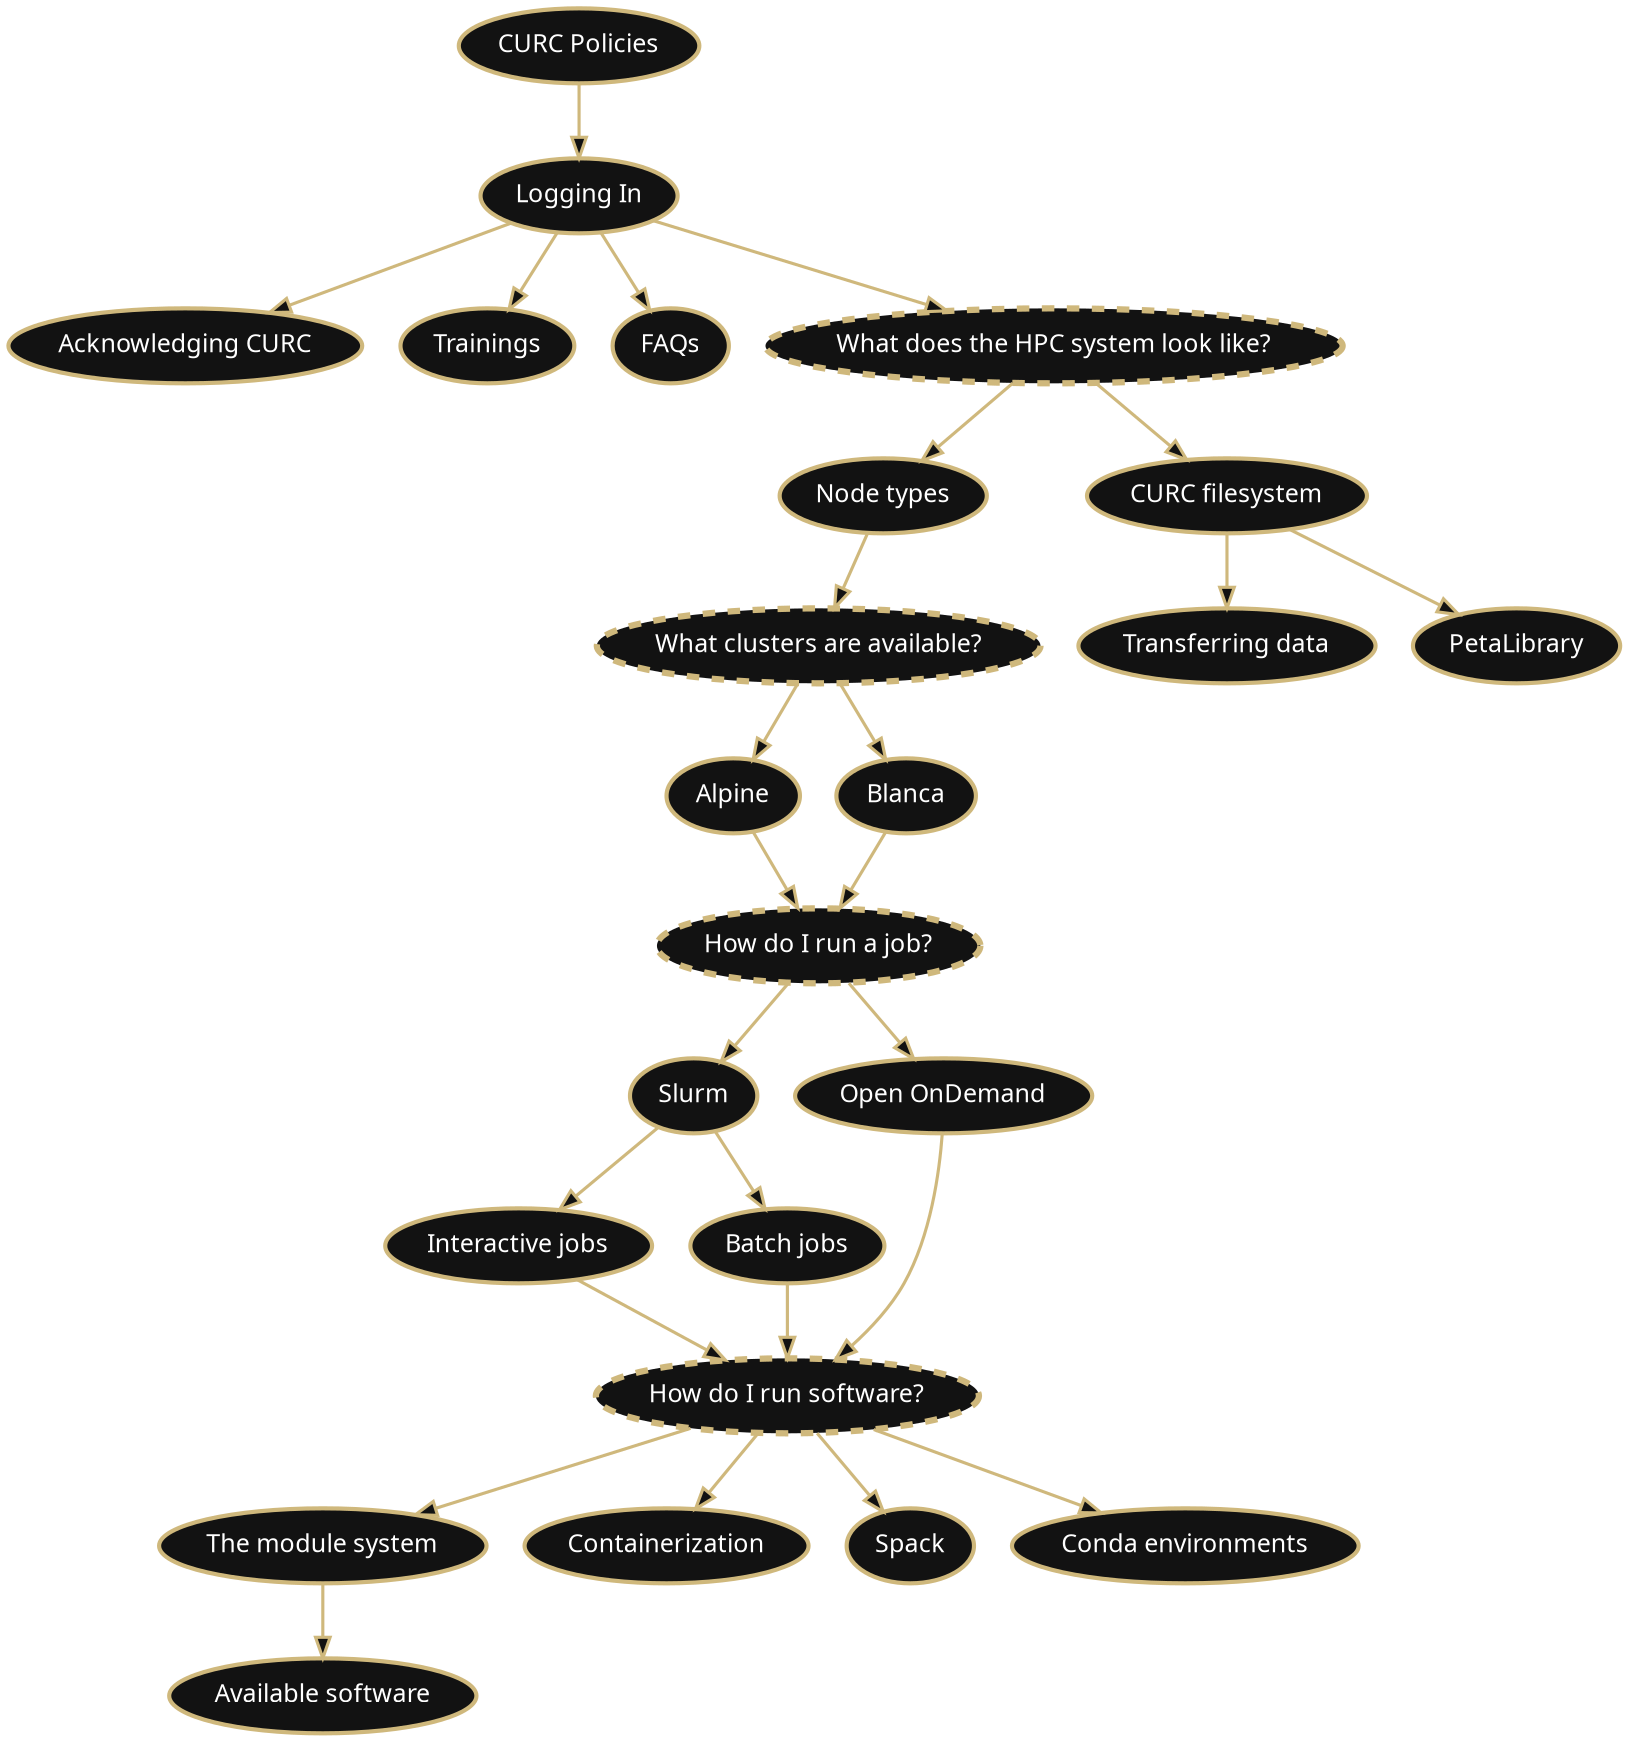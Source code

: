 digraph "" {
         bgcolor="transparent";
         ranksep="0.5 equally";
         graph [id="doc-flowchart"];
         node [fontname="Verdana", fontsize="12", color="#CFB87C", style="filled", fillcolor="#121212", penwidth="2", fontcolor="white"];
         edge [color="#CFB87C", fillcolor="#121212", penwidth="1.5"];

         policies [label="CURC Policies", href="../additional-resources/policies.html", target="_blank", id="clickable"];
         logging_in [label="Logging In", href="../getting_started/logging-in.html", target="_blank", id="clickable"];
         ack [label="Acknowledging CURC", href="../getting_started/acknowledge_curc_resources.html", target="_blank", id="clickable"];
         training [label="Trainings", href="../getting_started/current-sem-trainings.html", target="_blank", id="clickable"];
         faq [label="FAQs", href="../getting_started/faq.html", target="_blank", id="clickable"];
         compute_env [label="What does the HPC system look like?", style="filled,dashed", penwidth="3"];
         running_jobs [label="How do I run a job?", style="filled,dashed", penwidth="3"];
         clusters [label="What clusters are available?", style="filled,dashed", penwidth="3"];
         node_type [label="Node types", href="../compute/node-types.html", target="_blank", id="clickable"];
         filesystem [label="CURC filesystem", href="../compute/filesystems.html", target="_blank", id="clickable"];
         data_transfer [label="Transferring data", href="../compute/data-transfer.html", target="_blank", id="clickable"];
         petalibrary [label="PetaLibrary", href="../storage/petalibrary/index.html", target="_blank", id="clickable"];
         alpine [label="Alpine", href="../clusters/alpine/index.html", target="_blank", id="clickable"];
         blanca [label="Blanca", href="../clusters/blanca/blanca.html", target="_blank", id="clickable"];
         slurm [label="Slurm", href="../running-jobs/job-resources.html", target="_blank", id="clickable"];
         interactive [label="Interactive jobs", href="../running-jobs/interactive-jobs.html", target="_blank", id="clickable"];
         batch [label="Batch jobs", href="../running-jobs/batch-jobs.html", target="_blank", id="clickable"];
         ood [label="Open OnDemand", href="../open_ondemand/index.html", target="_blank", id="clickable"];
         using_software [label="How do I run software?", style="filled,dashed", penwidth="3"];
         modules [label="The module system", href="../compute/modules.html", target="_blank", id="clickable"];
         container [label="Containerization", href="../software/containerization.html", target="_blank", id="clickable"];
         spack [label="Spack", href="../software/spack.html", target="_blank", id="clickable"];
         conda [label="Conda environments", href="../software/python.html", target="_blank", id="clickable"];
         curc_software_stack [label="Available software", href="../software/curc_software_stack.html", target="_blank", id="clickable"];

         policies -> logging_in; 
         logging_in -> ack; 
         logging_in -> training;
         logging_in -> faq;
         logging_in -> compute_env;
         compute_env -> node_type;
         compute_env -> filesystem;
         filesystem -> data_transfer;
         filesystem -> petalibrary;
         node_type -> clusters;
         clusters -> alpine;
         clusters -> blanca;
         alpine -> running_jobs;
         blanca -> running_jobs;
         running_jobs -> slurm;
         running_jobs -> ood; 
         slurm -> interactive;
         slurm -> batch;
         interactive -> using_software;
         batch -> using_software;
         ood -> using_software;
         using_software -> modules;
         using_software -> container;
         using_software -> spack;
         using_software -> conda;
         modules -> curc_software_stack; 
     }
